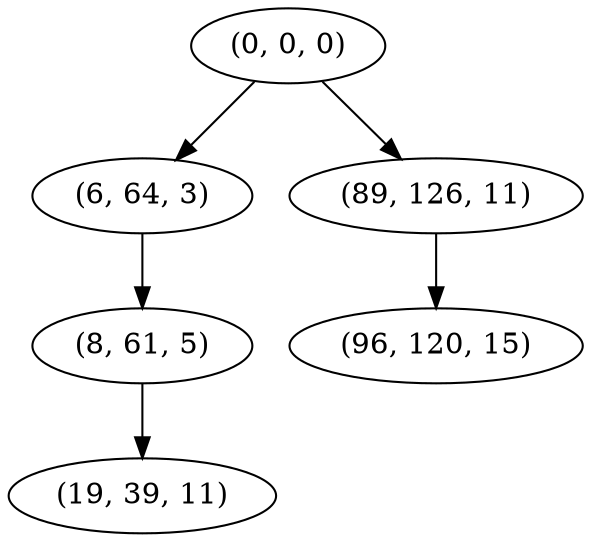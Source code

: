 digraph tree {
    "(0, 0, 0)";
    "(6, 64, 3)";
    "(8, 61, 5)";
    "(19, 39, 11)";
    "(89, 126, 11)";
    "(96, 120, 15)";
    "(0, 0, 0)" -> "(6, 64, 3)";
    "(0, 0, 0)" -> "(89, 126, 11)";
    "(6, 64, 3)" -> "(8, 61, 5)";
    "(8, 61, 5)" -> "(19, 39, 11)";
    "(89, 126, 11)" -> "(96, 120, 15)";
}
